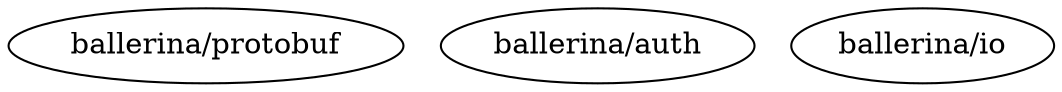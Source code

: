 digraph "samejs/app:0.1.0" {
    "ballerina/protobuf"
    "ballerina/auth"
    "ballerina/io"

    "ballerina/protobuf"
}

